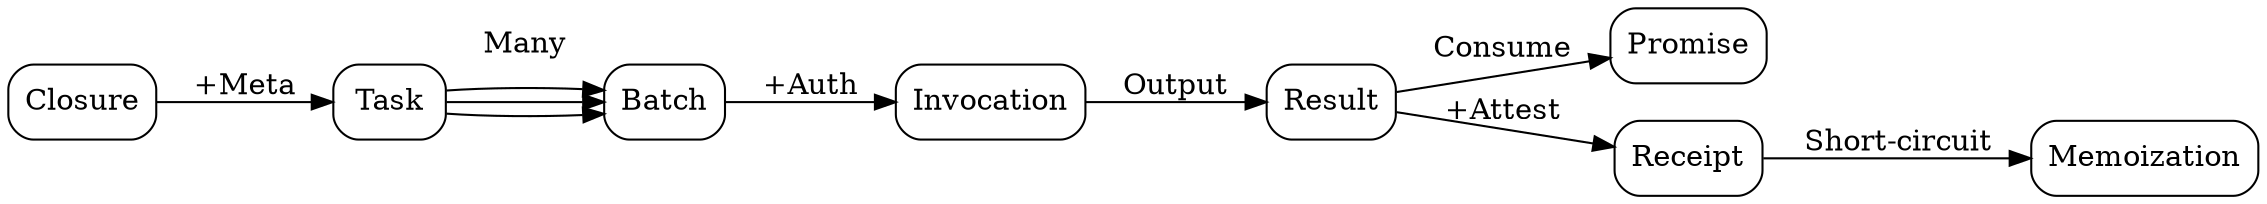 digraph {
    rankdir = "LR"
    splines = "line"

    node [
      style = rounded
      shape = box
    ]

    Closure -> Task [label = "+Meta"]
               Task -> Batch [label = "Many"]
               Task -> Batch
               Task -> Batch
                       Batch -> Invocation [label = "+Auth"]
                                Invocation -> Result [label = "Output"]
                                              Result -> Promise [label = "Consume"]
                                              Result -> Receipt [label = "+Attest"]
                                                        Receipt -> Memoization [label = "Short-circuit"]
}
